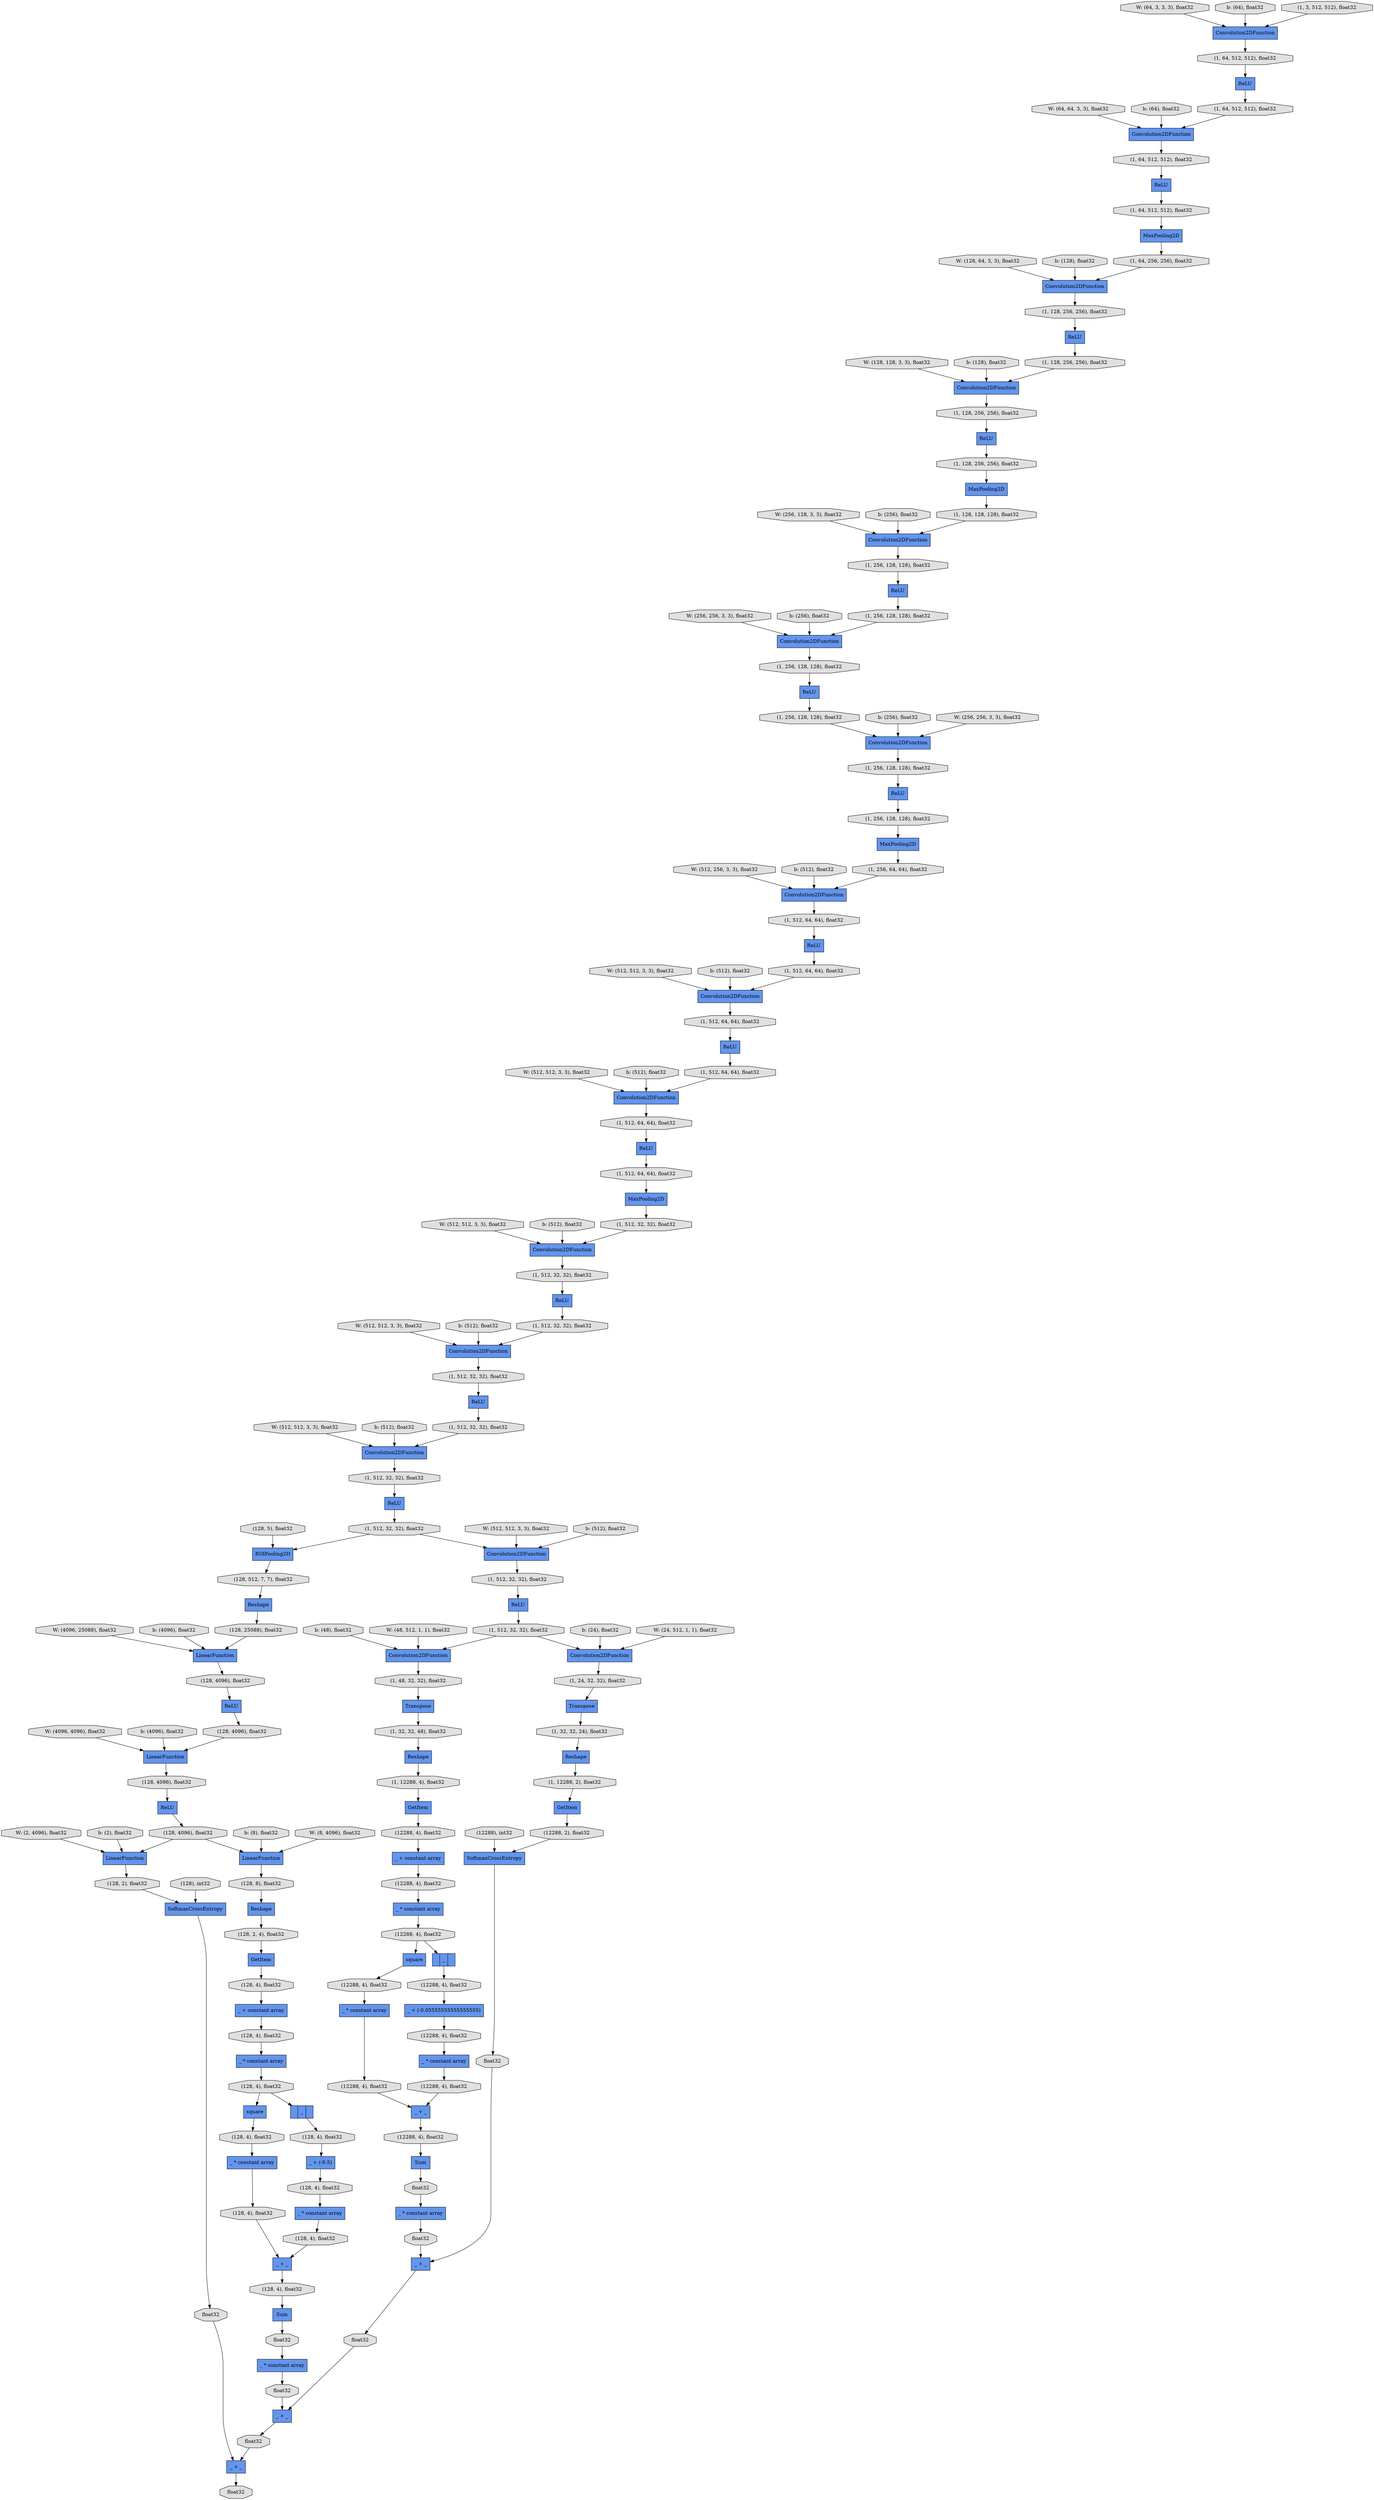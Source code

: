 digraph graphname{rankdir=TB;140323258302592 [shape="octagon",fillcolor="#E0E0E0",label="(1, 512, 32, 32), float32",style="filled"];140324769456256 [shape="record",fillcolor="#6495ED",label="Convolution2DFunction",style="filled"];140323258458296 [shape="octagon",fillcolor="#E0E0E0",label="(128, 4), float32",style="filled"];140323284254904 [shape="octagon",fillcolor="#E0E0E0",label="W: (2, 4096), float32",style="filled"];140323258376376 [shape="record",fillcolor="#6495ED",label="ROIPooling2D",style="filled"];140323284172984 [shape="octagon",fillcolor="#E0E0E0",label="(1, 256, 128, 128), float32",style="filled"];140323258458352 [shape="record",fillcolor="#6495ED",label="_ * constant array",style="filled"];140323284213944 [shape="octagon",fillcolor="#E0E0E0",label="b: (256), float32",style="filled"];140323291414768 [shape="octagon",fillcolor="#E0E0E0",label="W: (64, 3, 3, 3), float32",style="filled"];140323258458408 [shape="record",fillcolor="#6495ED",label="square",style="filled"];140323284173096 [shape="record",fillcolor="#6495ED",label="Convolution2DFunction",style="filled"];140323258376544 [shape="record",fillcolor="#6495ED",label="Reshape",style="filled"];140323258376600 [shape="octagon",fillcolor="#E0E0E0",label="(128, 5), float32",style="filled"];140323284214224 [shape="octagon",fillcolor="#E0E0E0",label="W: (512, 256, 3, 3), float32",style="filled"];140323258458632 [shape="record",fillcolor="#6495ED",label="_ + (-0.5)",style="filled"];140323258302984 [shape="octagon",fillcolor="#E0E0E0",label="(1, 512, 32, 32), float32",style="filled"];140323291415048 [shape="octagon",fillcolor="#E0E0E0",label="b: (64), float32",style="filled"];140323258458744 [shape="record",fillcolor="#6495ED",label="_ * constant array",style="filled"];140323284255352 [shape="octagon",fillcolor="#E0E0E0",label="b: (2), float32",style="filled"];140323258303096 [shape="octagon",fillcolor="#E0E0E0",label="(1, 512, 32, 32), float32",style="filled"];140323284173432 [shape="octagon",fillcolor="#E0E0E0",label="(1, 256, 128, 128), float32",style="filled"];140323258458856 [shape="octagon",fillcolor="#E0E0E0",label="(128, 4), float32",style="filled"];140323258376992 [shape="octagon",fillcolor="#E0E0E0",label="(128, 512, 7, 7), float32",style="filled"];140323284214560 [shape="octagon",fillcolor="#E0E0E0",label="b: (512), float32",style="filled"];140323284173600 [shape="octagon",fillcolor="#E0E0E0",label="(1, 256, 128, 128), float32",style="filled"];140323291415328 [shape="octagon",fillcolor="#E0E0E0",label="W: (64, 64, 3, 3), float32",style="filled"];140323258303376 [shape="octagon",fillcolor="#E0E0E0",label="(1, 512, 32, 32), float32",style="filled"];140323258459080 [shape="octagon",fillcolor="#E0E0E0",label="(128, 4), float32",style="filled"];140323284173768 [shape="octagon",fillcolor="#E0E0E0",label="(1, 256, 64, 64), float32",style="filled"];140323258303488 [shape="octagon",fillcolor="#E0E0E0",label="(1, 32, 32, 48), float32",style="filled"];140323258377216 [shape="record",fillcolor="#6495ED",label="ReLU",style="filled"];140323284173824 [shape="record",fillcolor="#6495ED",label="Convolution2DFunction",style="filled"];140323284214840 [shape="octagon",fillcolor="#E0E0E0",label="W: (512, 512, 3, 3), float32",style="filled"];140323258459248 [shape="record",fillcolor="#6495ED",label="_ + _",style="filled"];140323258303600 [shape="octagon",fillcolor="#E0E0E0",label="(1, 32, 32, 24), float32",style="filled"];140323258377328 [shape="octagon",fillcolor="#E0E0E0",label="(128, 25088), float32",style="filled"];140323258377384 [shape="record",fillcolor="#6495ED",label="LinearFunction",style="filled"];140323284173936 [shape="record",fillcolor="#6495ED",label="Convolution2DFunction",style="filled"];140323291415664 [shape="octagon",fillcolor="#E0E0E0",label="b: (64), float32",style="filled"];140323258459360 [shape="octagon",fillcolor="#E0E0E0",label="(128, 4), float32",style="filled"];140323258459416 [shape="record",fillcolor="#6495ED",label="_ * constant array",style="filled"];140323258459472 [shape="record",fillcolor="#6495ED",label="SoftmaxCrossEntropy",style="filled"];140323258377552 [shape="record",fillcolor="#6495ED",label="LinearFunction",style="filled"];140323258303824 [shape="octagon",fillcolor="#E0E0E0",label="(1, 48, 32, 32), float32",style="filled"];140323258377608 [shape="octagon",fillcolor="#E0E0E0",label="(128, 4096), float32",style="filled"];140323284215176 [shape="octagon",fillcolor="#E0E0E0",label="b: (512), float32",style="filled"];140323284174160 [shape="octagon",fillcolor="#E0E0E0",label="(1, 512, 64, 64), float32",style="filled"];140323291415944 [shape="octagon",fillcolor="#E0E0E0",label="W: (128, 64, 3, 3), float32",style="filled"];140323258459584 [shape="record",fillcolor="#6495ED",label="Sum",style="filled"];140323258303936 [shape="record",fillcolor="#6495ED",label="Transpose",style="filled"];140323258459640 [shape="octagon",fillcolor="#E0E0E0",label="(128, 4), float32",style="filled"];140323258303992 [shape="record",fillcolor="#6495ED",label="Reshape",style="filled"];140323284174328 [shape="record",fillcolor="#6495ED",label="ReLU",style="filled"];140323258377832 [shape="octagon",fillcolor="#E0E0E0",label="(128, 4096), float32",style="filled"];140323284174440 [shape="octagon",fillcolor="#E0E0E0",label="(1, 512, 64, 64), float32",style="filled"];140323258459808 [shape="octagon",fillcolor="#E0E0E0",label="(128, 4), float32",style="filled"];140323284215456 [shape="octagon",fillcolor="#E0E0E0",label="W: (512, 512, 3, 3), float32",style="filled"];140323258377944 [shape="record",fillcolor="#6495ED",label="ReLU",style="filled"];140323284174552 [shape="record",fillcolor="#6495ED",label="MaxPooling2D",style="filled"];140323291416280 [shape="octagon",fillcolor="#E0E0E0",label="b: (128), float32",style="filled"];140323258459920 [shape="octagon",fillcolor="#E0E0E0",label="float32",style="filled"];140323258378000 [shape="record",fillcolor="#6495ED",label="LinearFunction",style="filled"];140323258378056 [shape="octagon",fillcolor="#E0E0E0",label="(128, 4096), float32",style="filled"];140323258304384 [shape="octagon",fillcolor="#E0E0E0",label="(1, 12288, 4), float32",style="filled"];140323258460088 [shape="octagon",fillcolor="#E0E0E0",label="float32",style="filled"];140323258460144 [shape="record",fillcolor="#6495ED",label="_ + _",style="filled"];140323284215792 [shape="octagon",fillcolor="#E0E0E0",label="b: (512), float32",style="filled"];140323284174832 [shape="octagon",fillcolor="#E0E0E0",label="(1, 512, 64, 64), float32",style="filled"];140323258460200 [shape="octagon",fillcolor="#E0E0E0",label="(128), int32",style="filled"];140323291416560 [shape="octagon",fillcolor="#E0E0E0",label="W: (128, 128, 3, 3), float32",style="filled"];140323258304608 [shape="octagon",fillcolor="#E0E0E0",label="(1, 24, 32, 32), float32",style="filled"];140323284174944 [shape="record",fillcolor="#6495ED",label="ReLU",style="filled"];140323258378392 [shape="octagon",fillcolor="#E0E0E0",label="(128, 4096), float32",style="filled"];140323284175000 [shape="octagon",fillcolor="#E0E0E0",label="(1, 512, 64, 64), float32",style="filled"];140323258304720 [shape="record",fillcolor="#6495ED",label="Transpose",style="filled"];140323284148120 [shape="record",fillcolor="#6495ED",label="MaxPooling2D",style="filled"];140323258378504 [shape="record",fillcolor="#6495ED",label="LinearFunction",style="filled"];140323284175112 [shape="record",fillcolor="#6495ED",label="Convolution2DFunction",style="filled"];140323284216072 [shape="octagon",fillcolor="#E0E0E0",label="W: (512, 512, 3, 3), float32",style="filled"];140323291416896 [shape="octagon",fillcolor="#E0E0E0",label="b: (128), float32",style="filled"];140323258378616 [shape="octagon",fillcolor="#E0E0E0",label="(128, 8), float32",style="filled"];140323258460592 [shape="octagon",fillcolor="#E0E0E0",label="float32",style="filled"];140323258460648 [shape="record",fillcolor="#6495ED",label="_ + _",style="filled"];140323258305000 [shape="octagon",fillcolor="#E0E0E0",label="(12288, 4), float32",style="filled"];140323284148176 [shape="record",fillcolor="#6495ED",label="ReLU",style="filled"];140323258460704 [shape="record",fillcolor="#6495ED",label="_ + _",style="filled"];140323284175392 [shape="octagon",fillcolor="#E0E0E0",label="(1, 512, 64, 64), float32",style="filled"];140323258460760 [shape="octagon",fillcolor="#E0E0E0",label="float32",style="filled"];140323284216408 [shape="octagon",fillcolor="#E0E0E0",label="b: (512), float32",style="filled"];140323291417176 [shape="octagon",fillcolor="#E0E0E0",label="W: (256, 128, 3, 3), float32",style="filled"];140323258378896 [shape="octagon",fillcolor="#E0E0E0",label="(128, 2), float32",style="filled"];140323258305168 [shape="record",fillcolor="#6495ED",label="Reshape",style="filled"];140323284175504 [shape="record",fillcolor="#6495ED",label="ReLU",style="filled"];140323284175560 [shape="octagon",fillcolor="#E0E0E0",label="(1, 512, 64, 64), float32",style="filled"];140323258460984 [shape="octagon",fillcolor="#E0E0E0",label="float32",style="filled"];140323284216688 [shape="octagon",fillcolor="#E0E0E0",label="W: (512, 512, 3, 3), float32",style="filled"];140323284175728 [shape="octagon",fillcolor="#E0E0E0",label="(1, 512, 32, 32), float32",style="filled"];140323284175784 [shape="record",fillcolor="#6495ED",label="Convolution2DFunction",style="filled"];140323291417512 [shape="octagon",fillcolor="#E0E0E0",label="b: (256), float32",style="filled"];140323258461152 [shape="octagon",fillcolor="#E0E0E0",label="float32",style="filled"];140323258305504 [shape="octagon",fillcolor="#E0E0E0",label="(12288, 2), float32",style="filled"];140323258379288 [shape="record",fillcolor="#6495ED",label="_ + constant array",style="filled"];140323284175896 [shape="record",fillcolor="#6495ED",label="Convolution2DFunction",style="filled"];140323284217024 [shape="octagon",fillcolor="#E0E0E0",label="b: (512), float32",style="filled"];140323291417792 [shape="octagon",fillcolor="#E0E0E0",label="W: (256, 256, 3, 3), float32",style="filled"];140323258379512 [shape="record",fillcolor="#6495ED",label="_ * constant array",style="filled"];140323258305784 [shape="octagon",fillcolor="#E0E0E0",label="(1, 12288, 2), float32",style="filled"];140323284176120 [shape="octagon",fillcolor="#E0E0E0",label="(1, 512, 32, 32), float32",style="filled"];140323258379568 [shape="record",fillcolor="#6495ED",label="|_|",style="filled"];140323258379624 [shape="octagon",fillcolor="#E0E0E0",label="(12288, 4), float32",style="filled"];140323284176232 [shape="record",fillcolor="#6495ED",label="ReLU",style="filled"];140324790857064 [shape="record",fillcolor="#6495ED",label="Convolution2DFunction",style="filled"];140323258305952 [shape="record",fillcolor="#6495ED",label="GetItem",style="filled"];140323284176288 [shape="record",fillcolor="#6495ED",label="ReLU",style="filled"];140323284217304 [shape="octagon",fillcolor="#E0E0E0",label="W: (512, 512, 3, 3), float32",style="filled"];140323284176400 [shape="octagon",fillcolor="#E0E0E0",label="(1, 512, 32, 32), float32",style="filled"];140323291418128 [shape="octagon",fillcolor="#E0E0E0",label="b: (256), float32",style="filled"];140323258379848 [shape="octagon",fillcolor="#E0E0E0",label="(12288, 4), float32",style="filled"];140323284086512 [shape="record",fillcolor="#6495ED",label="Convolution2DFunction",style="filled"];140323284217640 [shape="octagon",fillcolor="#E0E0E0",label="b: (512), float32",style="filled"];140323284176680 [shape="octagon",fillcolor="#E0E0E0",label="(1, 512, 32, 32), float32",style="filled"];140323291418408 [shape="octagon",fillcolor="#E0E0E0",label="W: (256, 256, 3, 3), float32",style="filled"];140323258306400 [shape="record",fillcolor="#6495ED",label="GetItem",style="filled"];140323284176792 [shape="record",fillcolor="#6495ED",label="ReLU",style="filled"];140323284176848 [shape="record",fillcolor="#6495ED",label="ReLU",style="filled"];140323258413128 [shape="octagon",fillcolor="#E0E0E0",label="(12288, 4), float32",style="filled"];140323258413184 [shape="record",fillcolor="#6495ED",label="_ * constant array",style="filled"];140323284234368 [shape="octagon",fillcolor="#E0E0E0",label="W: (48, 512, 1, 1), float32",style="filled"];140323258413240 [shape="record",fillcolor="#6495ED",label="square",style="filled"];140323284234424 [shape="octagon",fillcolor="#E0E0E0",label="b: (24), float32",style="filled"];140323284144368 [shape="octagon",fillcolor="#E0E0E0",label="(1, 64, 512, 512), float32",style="filled"];140323258413352 [shape="record",fillcolor="#6495ED",label="_ + (-0.05555555555555555)",style="filled"];140323258413464 [shape="record",fillcolor="#6495ED",label="_ * constant array",style="filled"];140323284390352 [shape="octagon",fillcolor="#E0E0E0",label="(1, 512, 32, 32), float32",style="filled"];140323258413688 [shape="octagon",fillcolor="#E0E0E0",label="(12288, 4), float32",style="filled"];140323284234928 [shape="octagon",fillcolor="#E0E0E0",label="W: (24, 512, 1, 1), float32",style="filled"];140323284144928 [shape="record",fillcolor="#6495ED",label="Convolution2DFunction",style="filled"];140323258413912 [shape="octagon",fillcolor="#E0E0E0",label="(12288, 4), float32",style="filled"];140323284145040 [shape="octagon",fillcolor="#E0E0E0",label="(1, 64, 512, 512), float32",style="filled"];140323258414024 [shape="record",fillcolor="#6495ED",label="_ + _",style="filled"];140323284145096 [shape="record",fillcolor="#6495ED",label="MaxPooling2D",style="filled"];140323258414080 [shape="octagon",fillcolor="#E0E0E0",label="(12288, 4), float32",style="filled"];140323284390912 [shape="record",fillcolor="#6495ED",label="Convolution2DFunction",style="filled"];140323284235264 [shape="octagon",fillcolor="#E0E0E0",label="W: (512, 512, 3, 3), float32",style="filled"];140323258414136 [shape="record",fillcolor="#6495ED",label="_ * constant array",style="filled"];140323258414192 [shape="record",fillcolor="#6495ED",label="SoftmaxCrossEntropy",style="filled"];140323284145320 [shape="octagon",fillcolor="#E0E0E0",label="(1, 64, 512, 512), float32",style="filled"];140323258414304 [shape="record",fillcolor="#6495ED",label="Sum",style="filled"];140323258414360 [shape="octagon",fillcolor="#E0E0E0",label="(12288, 4), float32",style="filled"];140323284145432 [shape="record",fillcolor="#6495ED",label="ReLU",style="filled"];140323284235656 [shape="octagon",fillcolor="#E0E0E0",label="b: (512), float32",style="filled"];140323284145544 [shape="octagon",fillcolor="#E0E0E0",label="(1, 64, 512, 512), float32",style="filled"];140323258414528 [shape="octagon",fillcolor="#E0E0E0",label="(12288, 4), float32",style="filled"];140323258414696 [shape="octagon",fillcolor="#E0E0E0",label="float32",style="filled"];140323258414752 [shape="record",fillcolor="#6495ED",label="Reshape",style="filled"];140323284145936 [shape="octagon",fillcolor="#E0E0E0",label="(1, 64, 256, 256), float32",style="filled"];140323284236104 [shape="octagon",fillcolor="#E0E0E0",label="b: (48), float32",style="filled"];140323258414976 [shape="octagon",fillcolor="#E0E0E0",label="float32",style="filled"];140323258415032 [shape="octagon",fillcolor="#E0E0E0",label="(12288), int32",style="filled"];140323284146104 [shape="octagon",fillcolor="#E0E0E0",label="(1, 128, 256, 256), float32",style="filled"];140323284367400 [shape="record",fillcolor="#6495ED",label="Convolution2DFunction",style="filled"];140323284146272 [shape="record",fillcolor="#6495ED",label="ReLU",style="filled"];140323284236440 [shape="octagon",fillcolor="#E0E0E0",label="W: (4096, 25088), float32",style="filled"];140323284146328 [shape="record",fillcolor="#6495ED",label="MaxPooling2D",style="filled"];140323258415312 [shape="record",fillcolor="#6495ED",label="GetItem",style="filled"];140323284146440 [shape="octagon",fillcolor="#E0E0E0",label="(1, 128, 256, 256), float32",style="filled"];140323284367680 [shape="record",fillcolor="#6495ED",label="ReLU",style="filled"];140323284367736 [shape="octagon",fillcolor="#E0E0E0",label="(1, 3, 512, 512), float32",style="filled"];140323258415648 [shape="octagon",fillcolor="#E0E0E0",label="float32",style="filled"];140323284236888 [shape="octagon",fillcolor="#E0E0E0",label="b: (4096), float32",style="filled"];140323284146776 [shape="octagon",fillcolor="#E0E0E0",label="(1, 128, 256, 256), float32",style="filled"];140323284146888 [shape="record",fillcolor="#6495ED",label="ReLU",style="filled"];140323258415872 [shape="octagon",fillcolor="#E0E0E0",label="(128, 2, 4), float32",style="filled"];140323284237112 [shape="octagon",fillcolor="#E0E0E0",label="W: (4096, 4096), float32",style="filled"];140323284147000 [shape="octagon",fillcolor="#E0E0E0",label="(1, 128, 256, 256), float32",style="filled"];140323284147168 [shape="octagon",fillcolor="#E0E0E0",label="(1, 128, 128, 128), float32",style="filled"];140323284147224 [shape="record",fillcolor="#6495ED",label="Convolution2DFunction",style="filled"];140323284147336 [shape="record",fillcolor="#6495ED",label="Convolution2DFunction",style="filled"];140323284237560 [shape="octagon",fillcolor="#E0E0E0",label="b: (4096), float32",style="filled"];140323258416432 [shape="octagon",fillcolor="#E0E0E0",label="(128, 4), float32",style="filled"];140323284368688 [shape="record",fillcolor="#6495ED",label="Convolution2DFunction",style="filled"];140323284147560 [shape="octagon",fillcolor="#E0E0E0",label="(1, 256, 128, 128), float32",style="filled"];140323284237784 [shape="octagon",fillcolor="#E0E0E0",label="W: (8, 4096), float32",style="filled"];140323284147672 [shape="record",fillcolor="#6495ED",label="ReLU",style="filled"];140323258416656 [shape="record",fillcolor="#6495ED",label="_ + constant array",style="filled"];140323284147728 [shape="record",fillcolor="#6495ED",label="ReLU",style="filled"];140323258416712 [shape="record",fillcolor="#6495ED",label="_ * constant array",style="filled"];140323284147840 [shape="octagon",fillcolor="#E0E0E0",label="(1, 256, 128, 128), float32",style="filled"];140323258416824 [shape="record",fillcolor="#6495ED",label="|_|",style="filled"];140323284369080 [shape="record",fillcolor="#6495ED",label="Convolution2DFunction",style="filled"];140323258416880 [shape="octagon",fillcolor="#E0E0E0",label="(128, 4), float32",style="filled"];140323284148064 [shape="octagon",fillcolor="#E0E0E0",label="(1, 256, 128, 128), float32",style="filled"];140323284238232 [shape="octagon",fillcolor="#E0E0E0",label="b: (8), float32",style="filled"];140323258417104 [shape="octagon",fillcolor="#E0E0E0",label="(128, 4), float32",style="filled"];140323258305000 -> 140323258379288;140323284174944 -> 140323284175000;140323284214840 -> 140323284173824;140323258378896 -> 140323258459472;140323284234424 -> 140323284367400;140323258415032 -> 140323258414192;140323258303376 -> 140323284390912;140323284176232 -> 140323258303096;140323258378392 -> 140323258378000;140323284146328 -> 140323284147168;140323258415312 -> 140323258416432;140323258460648 -> 140323258460984;140323258378000 -> 140323258378616;140323258303376 -> 140323284367400;140323284173096 -> 140323284174160;140323284237112 -> 140323258377552;140323258416712 -> 140323258417104;140323258302984 -> 140323284176232;140323284173768 -> 140323284173096;140323258376992 -> 140323258376544;140323284238232 -> 140323258378000;140323284172984 -> 140323284147336;140323284213944 -> 140323284147336;140323258460200 -> 140323258459472;140323284234928 -> 140323284367400;140323258458856 -> 140323258458744;140323284148176 -> 140323284172984;140323284176680 -> 140323284176848;140323284147728 -> 140323284147840;140323284255352 -> 140323258378504;140323258303992 -> 140323258304384;140323284145432 -> 140323284145544;140323291415048 -> 140323284369080;140323258303096 -> 140323258376376;140323258415648 -> 140323258460144;140323258458408 -> 140323258458856;140323258414024 -> 140323258414528;140323258379624 -> 140323258379512;140323258460984 -> 140323258460704;140323258378392 -> 140323258378504;140323258460088 -> 140323258460648;140323258305504 -> 140323258414192;140323258306400 -> 140323258305000;140323284175392 -> 140323284175504;140323258459472 -> 140323258460592;140323284175560 -> 140323284174552;140323284235264 -> 140323284368688;140323284174440 -> 140323284173824;140323258303488 -> 140323258303992;140323258304608 -> 140323258304720;140323258460592 -> 140323258460704;140323258459808 -> 140323258459584;140323284146272 -> 140323284146440;140323258459920 -> 140323258458352;140323258413184 -> 140323258414976;140323291417792 -> 140323284147224;140323291415664 -> 140323284086512;140323291415328 -> 140323284086512;140323284144368 -> 140323284367680;140323258303096 -> 140323284368688;140323284214560 -> 140323284173096;140323258379512 -> 140323258379848;140323258416432 -> 140323258416656;140323258377608 -> 140323258377216;140323284215176 -> 140323284173824;140323258305784 -> 140323258305952;140323284176120 -> 140323284176288;140323284237784 -> 140323258378000;140323284174552 -> 140323284175728;140323258414752 -> 140323258415872;140323258460144 -> 140323258460760;140323258414304 -> 140323258414696;140323258377328 -> 140323258377384;140323258413464 -> 140323258413912;140323258379848 -> 140323258413240;140323258460760 -> 140323258460648;140323258378056 -> 140323258377944;140323284235656 -> 140323284368688;140323291415944 -> 140324769456256;140323284147672 -> 140323284173600;140323258414696 -> 140323258413184;140323284215456 -> 140323284173936;140323258379568 -> 140323258413128;140323258459416 -> 140323258459640;140323258416656 -> 140323258416880;140323258414528 -> 140323258414304;140323284173824 -> 140323284174832;140323258377944 -> 140323258378392;140323284175784 -> 140323284176680;140323284174832 -> 140323284174944;140323284145936 -> 140324769456256;140323258379288 -> 140323258379624;140323258459640 -> 140323258459248;140323284175728 -> 140323284175112;140323258302592 -> 140323284175896;140323258458632 -> 140323258459360;140323284237560 -> 140323258377552;140323284146888 -> 140323284147000;140323258304720 -> 140323258303600;140323291416280 -> 140324769456256;140323258303936 -> 140323258303488;140323258458744 -> 140323258459080;140323284175896 -> 140323258302984;140323258303600 -> 140323258305168;140323284254904 -> 140323258378504;140323258413240 -> 140323258413688;140323284147000 -> 140323284146328;140323291416896 -> 140324790857064;140323284176848 -> 140323258302592;140323258305168 -> 140323258305784;140323258303824 -> 140323258303936;140323258417104 -> 140323258416824;140323258459248 -> 140323258459808;140323258414080 -> 140323258414136;140323284390912 -> 140323258303824;140323284367680 -> 140323284145040;140323258413688 -> 140323258413464;140323284174160 -> 140323284174328;140323291418408 -> 140323284147336;140323258459080 -> 140323258459248;140323284367400 -> 140323258304608;140323284236888 -> 140323258377384;140323284147224 -> 140323284148064;140323258379848 -> 140323258379568;140323284147840 -> 140323284147224;140323284176792 -> 140323258303376;140323284236104 -> 140323284390912;140323258377216 -> 140323258377832;140323291414768 -> 140323284369080;140323284369080 -> 140323284144368;140323258376376 -> 140323258376992;140323284147168 -> 140323284144928;140324769456256 -> 140323284146104;140323284148120 -> 140323284173768;140323284144928 -> 140323284147560;140323284173600 -> 140323284148120;140323284145544 -> 140323284145096;140323258378504 -> 140323258378896;140323284146776 -> 140323284146888;140323291417176 -> 140323284144928;140323284146104 -> 140323284146272;140323284146440 -> 140324790857064;140323258305952 -> 140323258305504;140323258376544 -> 140323258377328;140323258416880 -> 140323258416712;140323284175000 -> 140323284173936;140323258459360 -> 140323258459416;140323284216072 -> 140323284175112;140323258417104 -> 140323258458408;140323284215792 -> 140323284173936;140323284216408 -> 140323284175112;140323284145320 -> 140323284145432;140323284176400 -> 140323284175784;140323258413128 -> 140323258413352;140323258413912 -> 140323258414024;140323284367736 -> 140323284369080;140323284236440 -> 140323258377384;140323284216688 -> 140323284175784;140323284147560 -> 140323284147728;140323258414136 -> 140323258414360;140323258415872 -> 140323258415312;140323291417512 -> 140323284144928;140323258458352 -> 140323258460088;140323284214224 -> 140323284173096;140323258378616 -> 140323258414752;140323258377832 -> 140323258377552;140323284147336 -> 140323284173432;140323284145040 -> 140323284086512;140323258414192 -> 140323258415648;140323284217640 -> 140323284175896;140323284173936 -> 140323284175392;140323258413352 -> 140323258414080;140323258377552 -> 140323258378056;140323258376600 -> 140323258376376;140323258459584 -> 140323258459920;140323258414360 -> 140323258414024;140323284176288 -> 140323284176400;140323284217024 -> 140323284175784;140323284234368 -> 140323284390912;140324790857064 -> 140323284146776;140323258377384 -> 140323258377608;140323291416560 -> 140324790857064;140323284148064 -> 140323284148176;140323258304384 -> 140323258306400;140323291418128 -> 140323284147224;140323258414976 -> 140323258460144;140323284174328 -> 140323284174440;140323284145096 -> 140323284145936;140323258416824 -> 140323258458296;140323284368688 -> 140323284390352;140323258460704 -> 140323258461152;140323284086512 -> 140323284145320;140323258458296 -> 140323258458632;140323284217304 -> 140323284175896;140323284175112 -> 140323284176120;140323284390352 -> 140323284176792;140323284173432 -> 140323284147672;140323284175504 -> 140323284175560;}